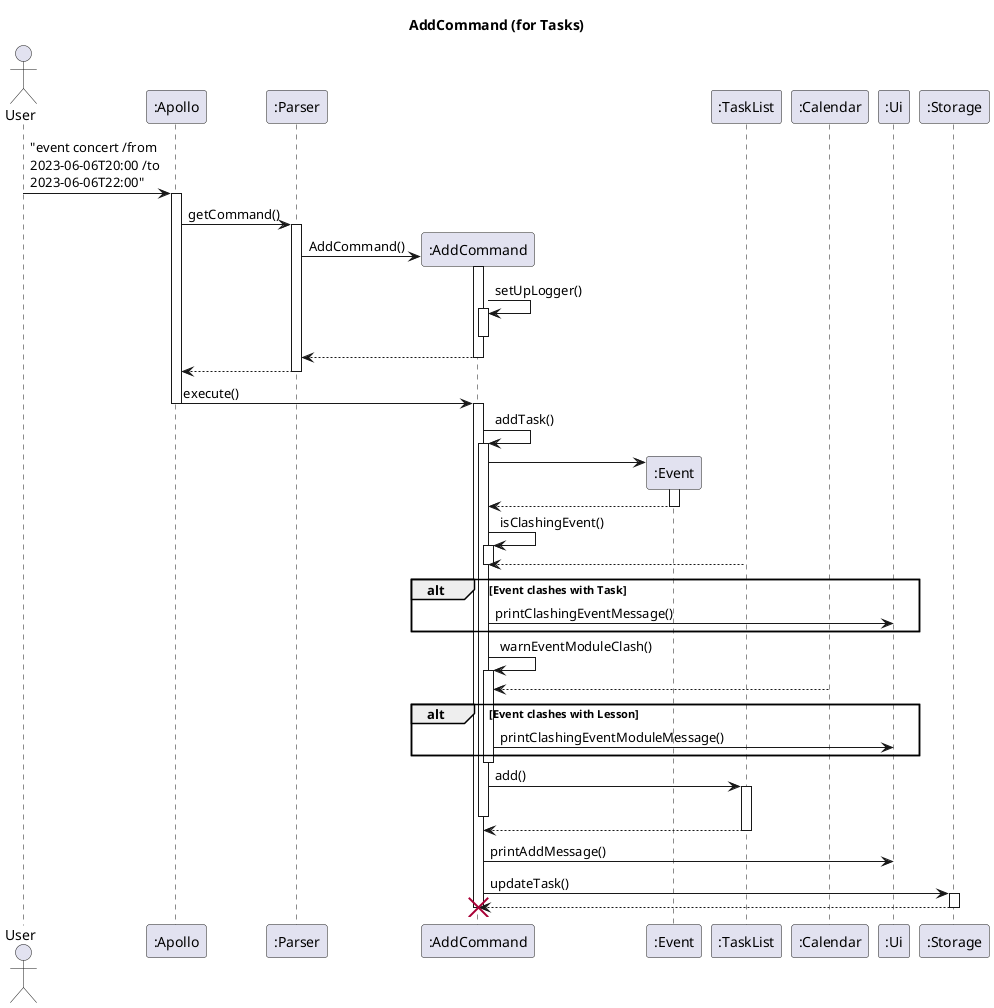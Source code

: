 @startuml
'https://plantuml.com/sequence-diagram

skinparam maxMessageSize 150

title AddCommand (for Tasks)

actor User
participant ":Apollo" as Apollo
participant ":Parser" as Parser
participant ":AddCommand" as add
participant ":Event" as Event
participant ":TaskList" as TaskList
participant ":Calendar" as Calendar
participant ":Ui" as Ui
participant ":Storage" as Storage

User -> Apollo : "event concert /from 2023-06-06T20:00 /to 2023-06-06T22:00"
activate Apollo
Apollo -> Parser : getCommand()
activate Parser
Parser -> add** : AddCommand()
add++
add -> add ++ : setUpLogger()
add--
return
return

Apollo -> add : execute()
Apollo --
activate add
add -> add++ : addTask()
add -> Event**
Event++
return
add -> add++ : isClashingEvent()
TaskList --> add
add--
alt Event clashes with Task
add -> Ui : printClashingEventMessage()
end
add -> add++ : warnEventModuleClash()
Calendar --> add
alt Event clashes with Lesson
add -> Ui : printClashingEventModuleMessage()
end
add--
add -> TaskList++ : add()
add--
add <-- TaskList--

add -> Ui : printAddMessage()
add -> Storage ++ : updateTask()
return

destroy add
@enduml